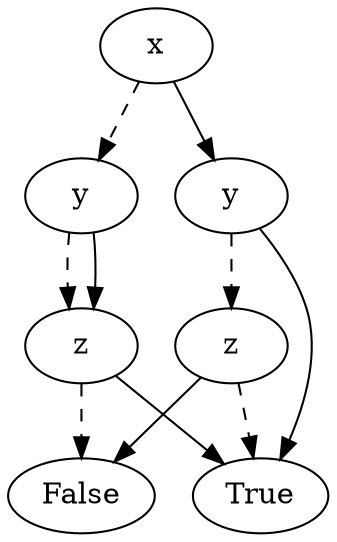 digraph{2202465096656[label=x]2202465099728[label="y"]
2202465096656 -> 2202465099728[style=dashed label="" fontcolor = gray]
2202465099856[label="z"]
2202465099728 -> 2202465099856[style=dashed label="" fontcolor = gray]
2202464159888[label="False"]
2202465099856 -> 2202464159888[style=dashed label="" fontcolor = gray]
2202465092368[label="True"]
2202465099856 -> 2202465092368 [label="" fontcolor = gray]
2202465099856[label="z"]
2202465099728 -> 2202465099856 [label="" fontcolor = gray]
2202465095440[label="y"]
2202465096656 -> 2202465095440 [label="" fontcolor = gray]
2202465101968[label="z"]
2202465095440 -> 2202465101968[style=dashed label="" fontcolor = gray]
2202465092368[label="True"]
2202465101968 -> 2202465092368[style=dashed label="" fontcolor = gray]
2202464159888[label="False"]
2202465101968 -> 2202464159888 [label="" fontcolor = gray]
2202465092368[label="True"]
2202465095440 -> 2202465092368 [label="" fontcolor = gray]
}